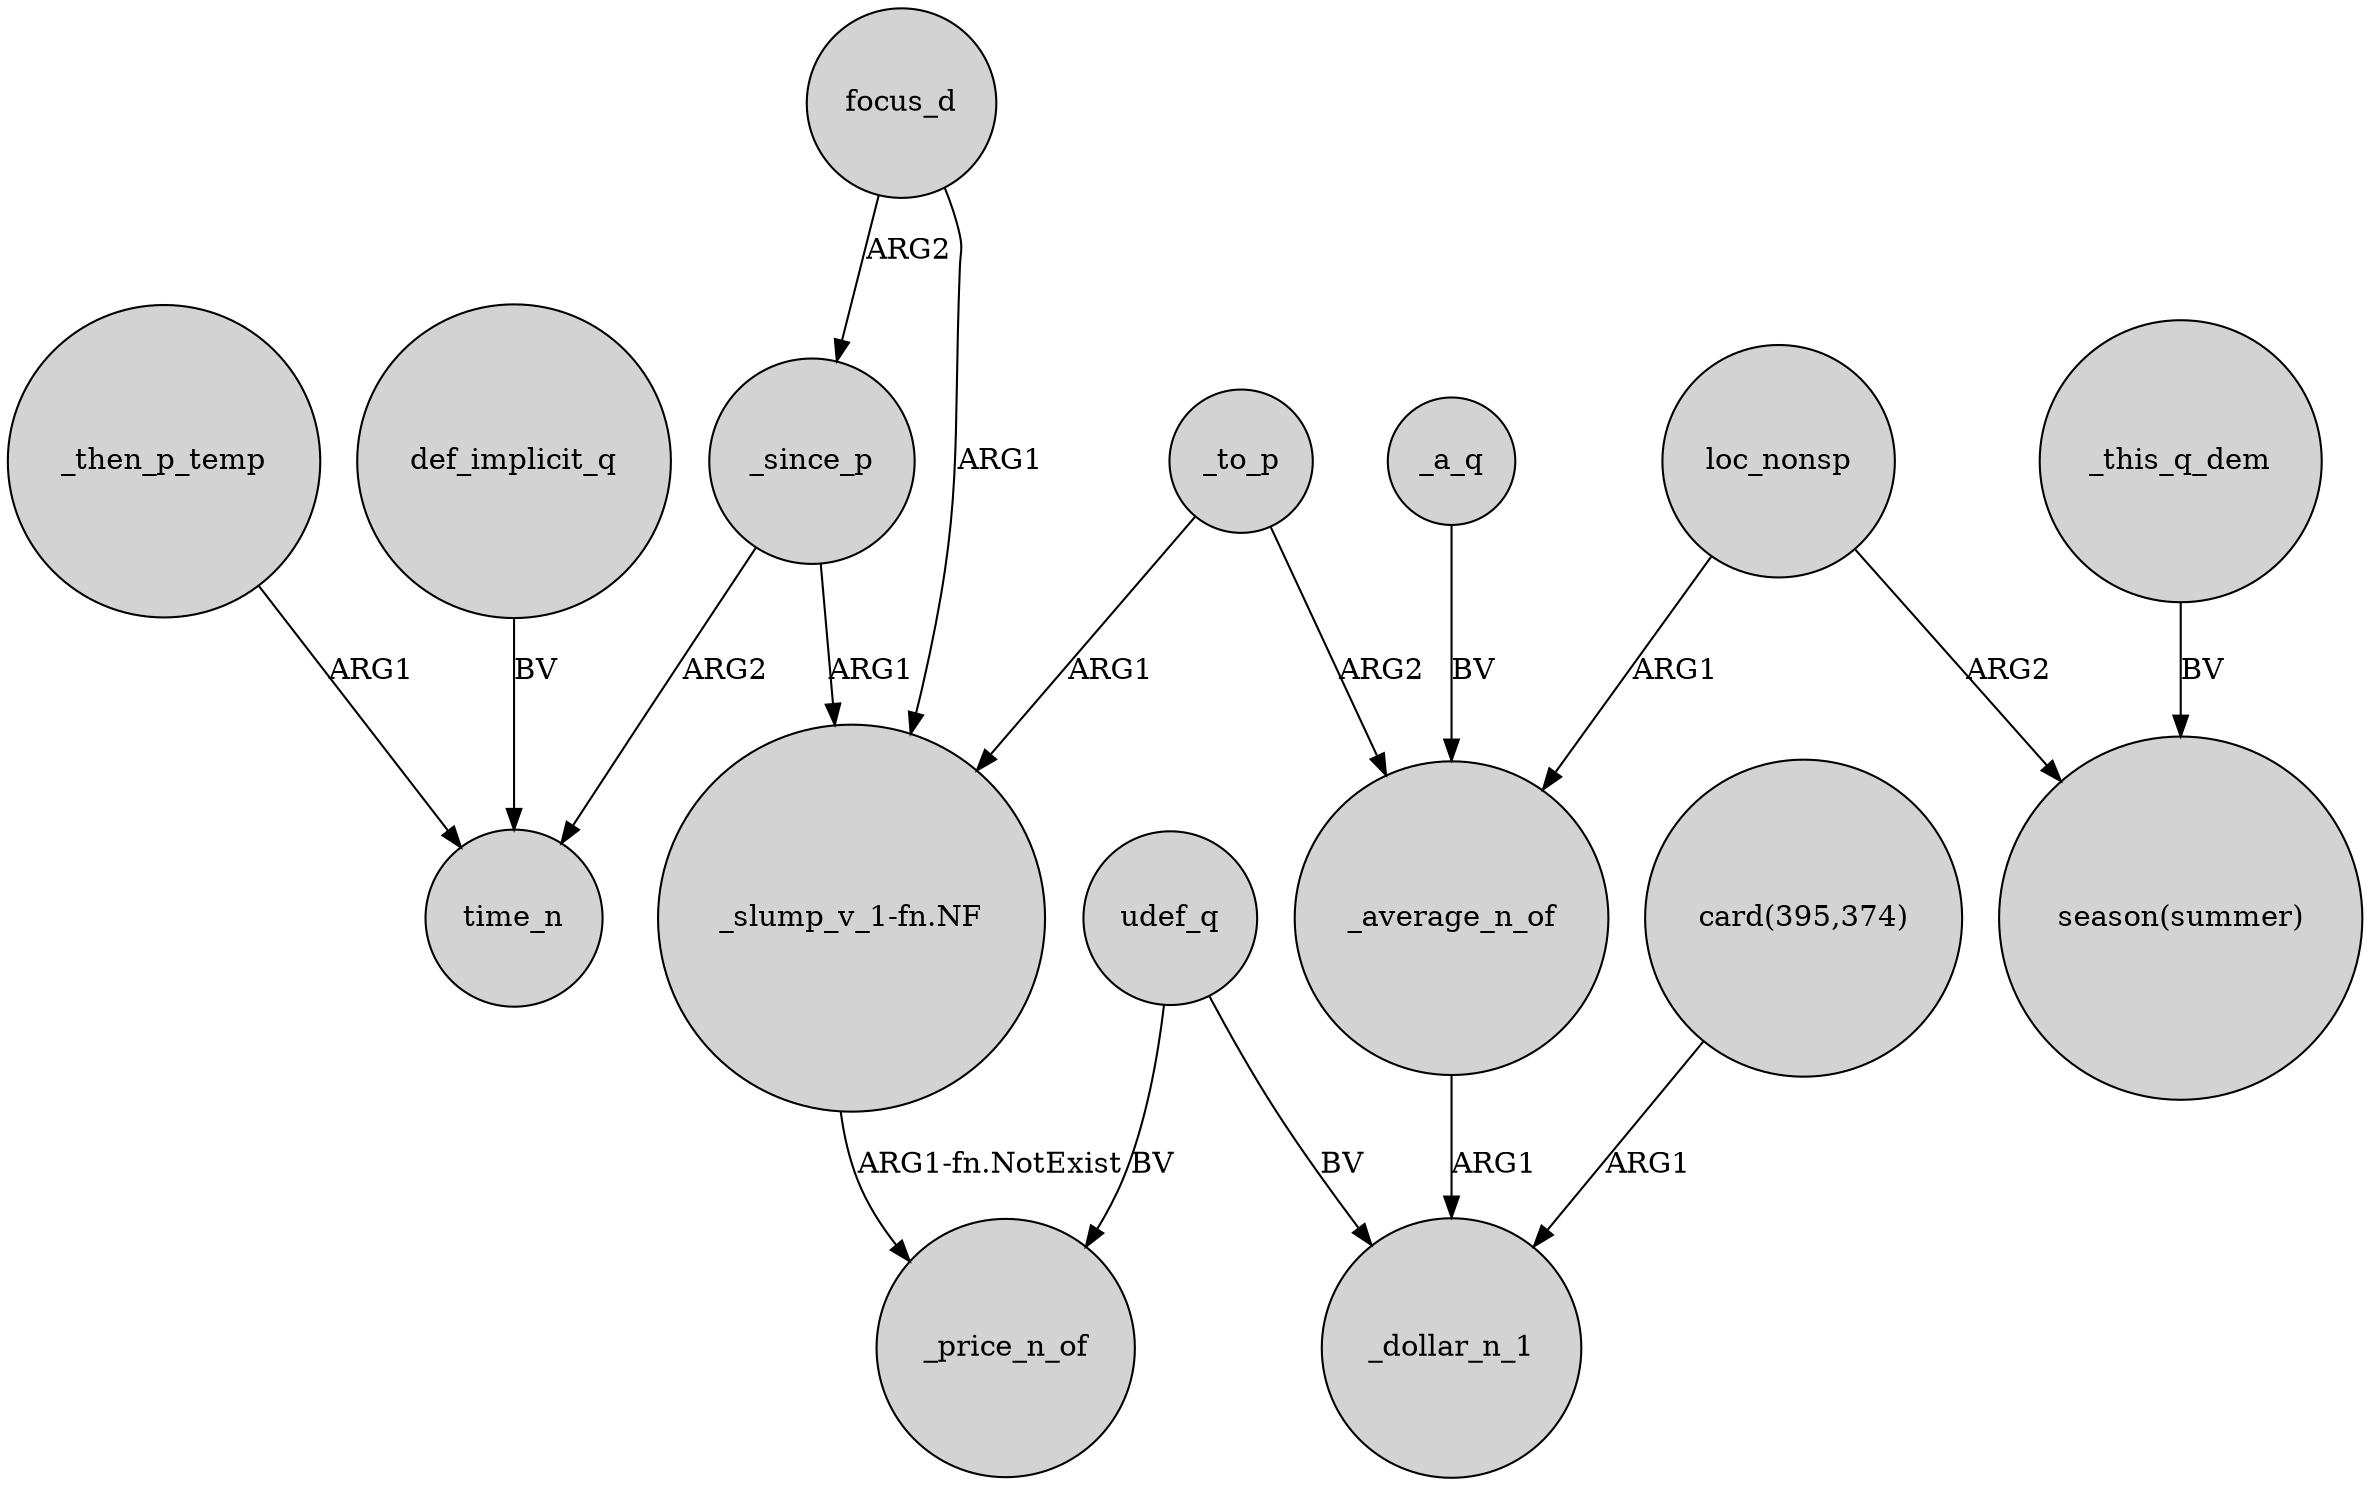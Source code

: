digraph {
	node [shape=circle style=filled]
	focus_d -> _since_p [label=ARG2]
	loc_nonsp -> "season(summer)" [label=ARG2]
	"card(395,374)" -> _dollar_n_1 [label=ARG1]
	loc_nonsp -> _average_n_of [label=ARG1]
	_since_p -> time_n [label=ARG2]
	_to_p -> _average_n_of [label=ARG2]
	_a_q -> _average_n_of [label=BV]
	udef_q -> _price_n_of [label=BV]
	focus_d -> "_slump_v_1-fn.NF" [label=ARG1]
	_this_q_dem -> "season(summer)" [label=BV]
	_since_p -> "_slump_v_1-fn.NF" [label=ARG1]
	_then_p_temp -> time_n [label=ARG1]
	_to_p -> "_slump_v_1-fn.NF" [label=ARG1]
	_average_n_of -> _dollar_n_1 [label=ARG1]
	udef_q -> _dollar_n_1 [label=BV]
	def_implicit_q -> time_n [label=BV]
	"_slump_v_1-fn.NF" -> _price_n_of [label="ARG1-fn.NotExist"]
}
